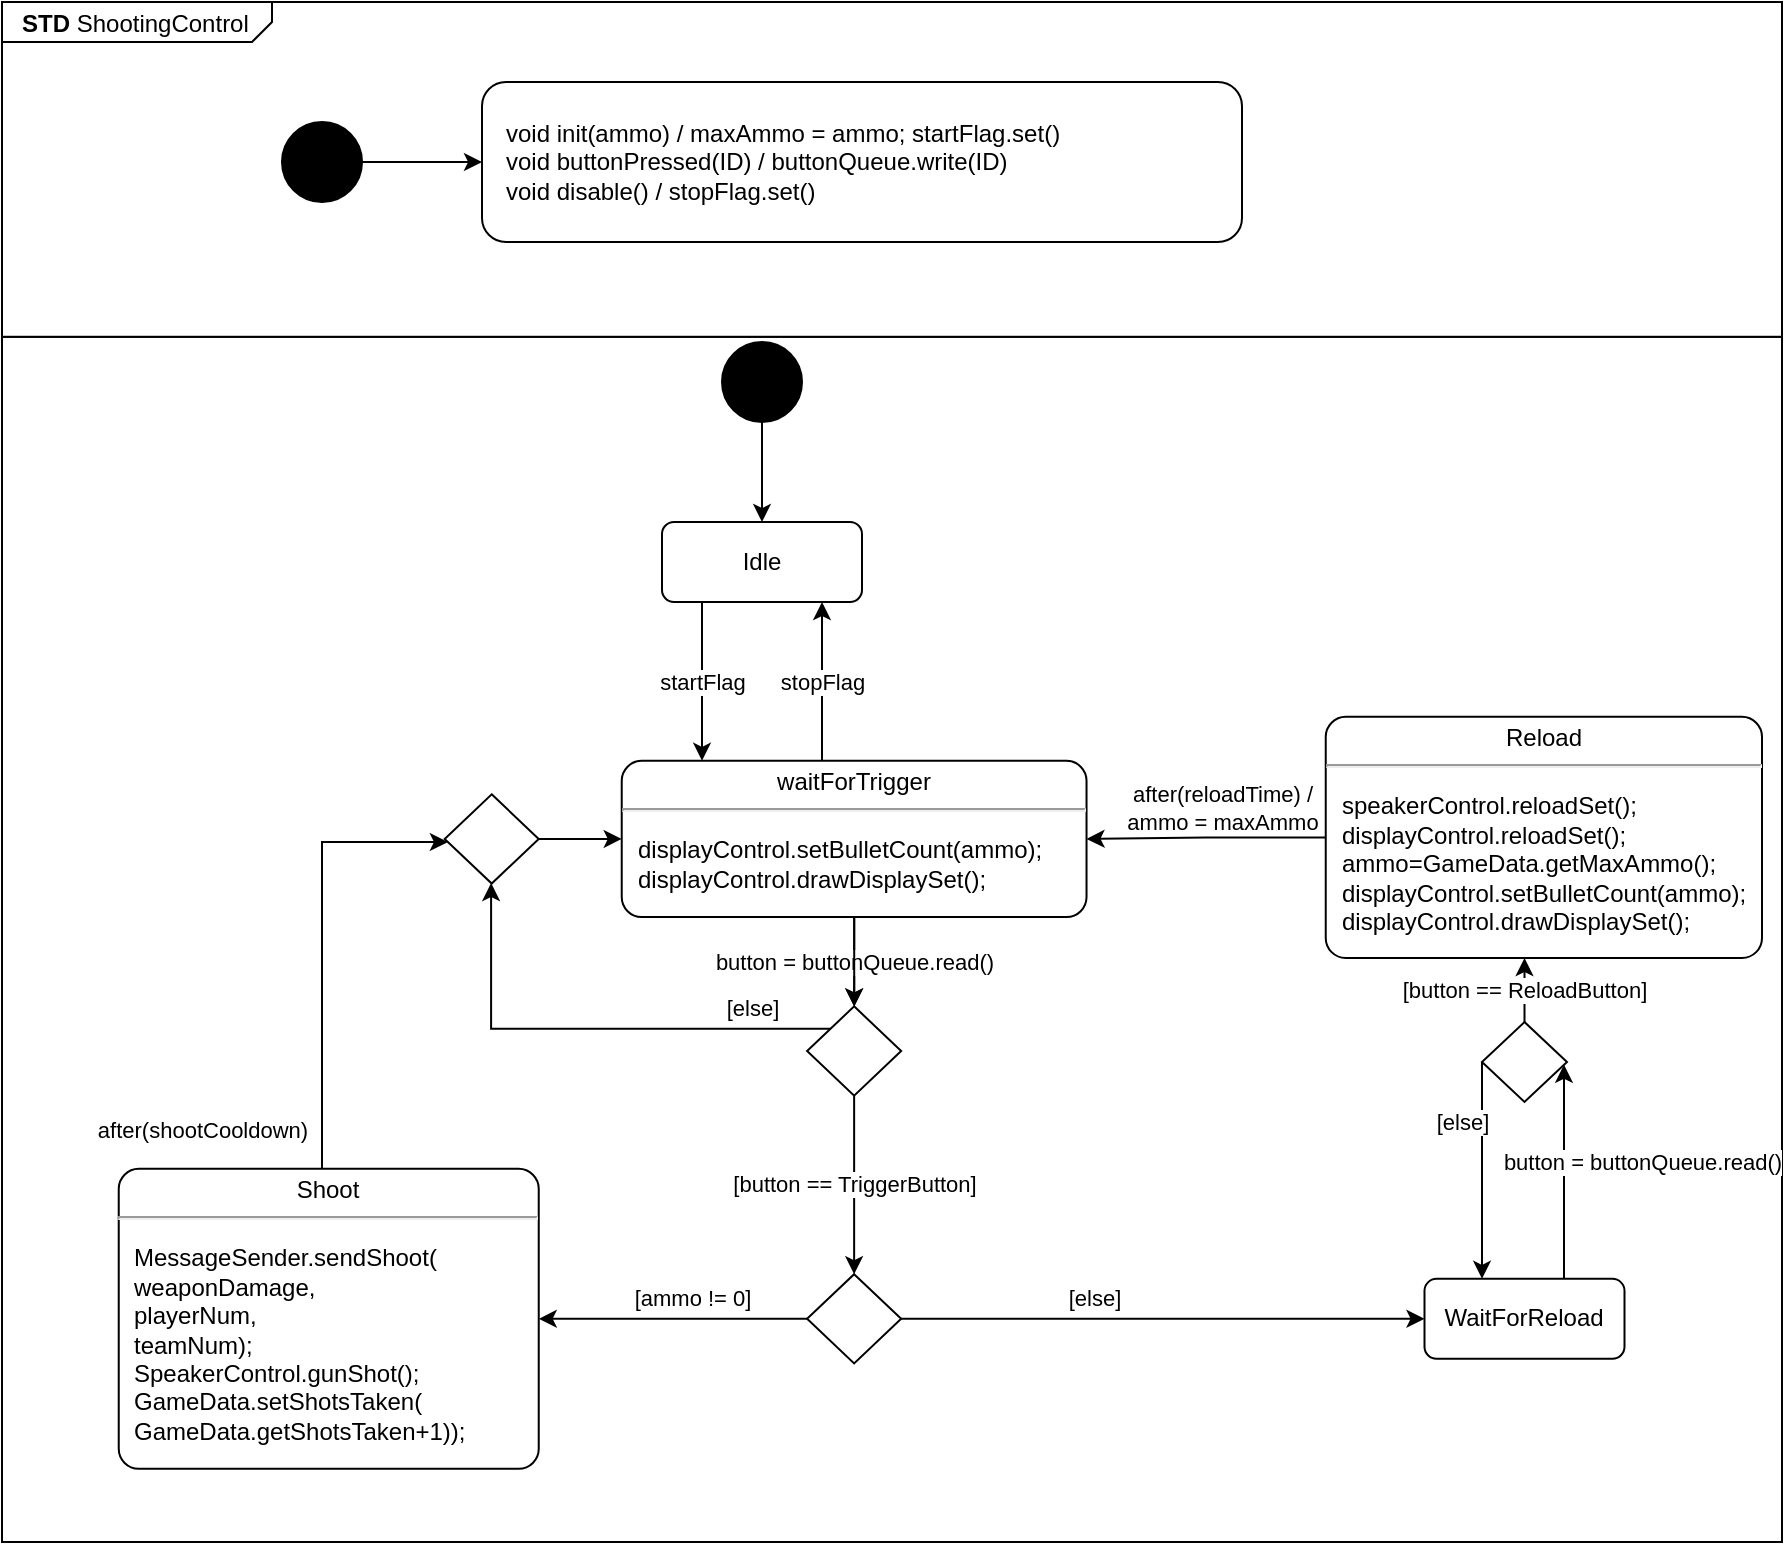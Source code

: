 <mxfile version="21.8.2" type="device">
  <diagram name="Page-1" id="wwqZZdquXVbn17gPfpIG">
    <mxGraphModel dx="650" dy="757" grid="1" gridSize="10" guides="1" tooltips="1" connect="1" arrows="1" fold="1" page="1" pageScale="1" pageWidth="1169" pageHeight="1654" math="0" shadow="0">
      <root>
        <mxCell id="0" />
        <mxCell id="1" parent="0" />
        <mxCell id="N9Q_AhcAN-xkWhXh_RpI-36" value="" style="group" parent="1" vertex="1" connectable="0">
          <mxGeometry x="90" y="80" width="890" height="770" as="geometry" />
        </mxCell>
        <mxCell id="N9Q_AhcAN-xkWhXh_RpI-35" value="" style="rounded=0;whiteSpace=wrap;html=1;" parent="N9Q_AhcAN-xkWhXh_RpI-36" vertex="1">
          <mxGeometry y="167.39" width="890" height="602.61" as="geometry" />
        </mxCell>
        <mxCell id="N9Q_AhcAN-xkWhXh_RpI-34" value="&lt;p style=&quot;margin:0px;margin-top:4px;margin-left:10px;text-align:left;&quot;&gt;&lt;b&gt;STD &lt;/b&gt;ShootingControl&lt;/p&gt;" style="html=1;shape=mxgraph.sysml.package;html=1;overflow=fill;whiteSpace=wrap;labelX=135.88;" parent="N9Q_AhcAN-xkWhXh_RpI-36" vertex="1">
          <mxGeometry width="890" height="167.39" as="geometry" />
        </mxCell>
        <mxCell id="Cnrj6VFgLzxZw03foUf_-1" value="&lt;p style=&quot;margin:0px;margin-top:4px;text-align:center;&quot;&gt;waitForTrigger&lt;/p&gt;&lt;hr&gt;&lt;p&gt;&lt;/p&gt;&lt;p style=&quot;margin:0px;margin-left:8px;text-align:left;&quot;&gt;displayControl.setBulletCount(ammo);&lt;/p&gt;&lt;p style=&quot;margin:0px;margin-left:8px;text-align:left;&quot;&gt;displayControl.drawDisplaySet();&lt;/p&gt;" style="shape=mxgraph.sysml.simpleState;html=1;overflow=fill;whiteSpace=wrap;align=center;" vertex="1" parent="N9Q_AhcAN-xkWhXh_RpI-36">
          <mxGeometry x="309.867" y="379.42" width="232.4" height="78.116" as="geometry" />
        </mxCell>
        <mxCell id="N9Q_AhcAN-xkWhXh_RpI-17" value="" style="rhombus;whiteSpace=wrap;html=1;" parent="N9Q_AhcAN-xkWhXh_RpI-36" vertex="1">
          <mxGeometry x="402.55" y="502.174" width="47.033" height="44.638" as="geometry" />
        </mxCell>
        <mxCell id="N9Q_AhcAN-xkWhXh_RpI-19" value="button = buttonQueue.read()" style="edgeStyle=orthogonalEdgeStyle;rounded=0;orthogonalLoop=1;jettySize=auto;html=1;" parent="N9Q_AhcAN-xkWhXh_RpI-36" source="Cnrj6VFgLzxZw03foUf_-1" target="N9Q_AhcAN-xkWhXh_RpI-17" edge="1">
          <mxGeometry relative="1" as="geometry">
            <mxPoint x="420.533" y="435.217" as="sourcePoint" />
          </mxGeometry>
        </mxCell>
        <mxCell id="Cnrj6VFgLzxZw03foUf_-2" value="" style="edgeStyle=orthogonalEdgeStyle;rounded=0;orthogonalLoop=1;jettySize=auto;html=1;" edge="1" parent="N9Q_AhcAN-xkWhXh_RpI-36" source="Cnrj6VFgLzxZw03foUf_-1" target="N9Q_AhcAN-xkWhXh_RpI-17">
          <mxGeometry relative="1" as="geometry" />
        </mxCell>
        <mxCell id="N9Q_AhcAN-xkWhXh_RpI-31" value="" style="rhombus;whiteSpace=wrap;html=1;" parent="N9Q_AhcAN-xkWhXh_RpI-36" vertex="1">
          <mxGeometry x="221.333" y="396.159" width="47.033" height="44.638" as="geometry" />
        </mxCell>
        <mxCell id="N9Q_AhcAN-xkWhXh_RpI-20" value="[else]" style="edgeStyle=orthogonalEdgeStyle;rounded=0;orthogonalLoop=1;jettySize=auto;html=1;" parent="N9Q_AhcAN-xkWhXh_RpI-36" source="N9Q_AhcAN-xkWhXh_RpI-17" target="N9Q_AhcAN-xkWhXh_RpI-31" edge="1">
          <mxGeometry x="-0.678" y="-10" relative="1" as="geometry">
            <Array as="points">
              <mxPoint x="244.573" y="513.333" />
            </Array>
            <mxPoint as="offset" />
          </mxGeometry>
        </mxCell>
        <mxCell id="N9Q_AhcAN-xkWhXh_RpI-32" style="edgeStyle=orthogonalEdgeStyle;rounded=0;orthogonalLoop=1;jettySize=auto;html=1;" parent="N9Q_AhcAN-xkWhXh_RpI-36" source="N9Q_AhcAN-xkWhXh_RpI-31" target="Cnrj6VFgLzxZw03foUf_-1" edge="1">
          <mxGeometry relative="1" as="geometry">
            <mxPoint x="365.2" y="412.899" as="targetPoint" />
          </mxGeometry>
        </mxCell>
        <mxCell id="N9Q_AhcAN-xkWhXh_RpI-33" value="&lt;p style=&quot;margin:0px;margin-top:4px;text-align:center;&quot;&gt;Reload&lt;/p&gt;&lt;hr&gt;&lt;p&gt;&lt;/p&gt;&lt;p style=&quot;margin:0px;margin-left:8px;text-align:left;&quot;&gt;speakerControl.reloadSet();&lt;/p&gt;&lt;p style=&quot;margin:0px;margin-left:8px;text-align:left;&quot;&gt;displayControl.reloadSet();&lt;/p&gt;&lt;p style=&quot;margin:0px;margin-left:8px;text-align:left;&quot;&gt;ammo=GameData.getMaxAmmo();&lt;/p&gt;&lt;p style=&quot;margin:0px;margin-left:8px;text-align:left;&quot;&gt;displayControl.setBulletCount(ammo);&lt;/p&gt;&lt;p style=&quot;margin:0px;margin-left:8px;text-align:left;&quot;&gt;displayControl.drawDisplaySet();&lt;/p&gt;" style="shape=mxgraph.sysml.simpleState;html=1;overflow=fill;whiteSpace=wrap;align=center;" parent="N9Q_AhcAN-xkWhXh_RpI-36" vertex="1">
          <mxGeometry x="661.87" y="357.42" width="218.13" height="120.58" as="geometry" />
        </mxCell>
        <mxCell id="N9Q_AhcAN-xkWhXh_RpI-21" value="after(reloadTime) / &lt;br&gt;ammo = maxAmmo" style="edgeStyle=orthogonalEdgeStyle;rounded=0;orthogonalLoop=1;jettySize=auto;html=1;" parent="N9Q_AhcAN-xkWhXh_RpI-36" source="N9Q_AhcAN-xkWhXh_RpI-33" target="Cnrj6VFgLzxZw03foUf_-1" edge="1">
          <mxGeometry x="-0.14" y="-15" relative="1" as="geometry">
            <mxPoint x="628.587" y="418.478" as="sourcePoint" />
            <Array as="points" />
            <mxPoint as="offset" />
            <mxPoint x="502.427" y="418.478" as="targetPoint" />
          </mxGeometry>
        </mxCell>
        <mxCell id="N9Q_AhcAN-xkWhXh_RpI-11" value="" style="rhombus;whiteSpace=wrap;html=1;" parent="N9Q_AhcAN-xkWhXh_RpI-36" vertex="1">
          <mxGeometry x="402.55" y="636.087" width="47.033" height="44.638" as="geometry" />
        </mxCell>
        <mxCell id="N9Q_AhcAN-xkWhXh_RpI-18" value="[button == TriggerButton]" style="edgeStyle=orthogonalEdgeStyle;rounded=0;orthogonalLoop=1;jettySize=auto;html=1;" parent="N9Q_AhcAN-xkWhXh_RpI-36" source="N9Q_AhcAN-xkWhXh_RpI-17" target="N9Q_AhcAN-xkWhXh_RpI-11" edge="1">
          <mxGeometry relative="1" as="geometry">
            <mxPoint x="420.533" y="569.13" as="sourcePoint" />
          </mxGeometry>
        </mxCell>
        <mxCell id="N9Q_AhcAN-xkWhXh_RpI-22" value="WaitForReload" style="shape=rect;rounded=1;html=1;whiteSpace=wrap;align=center;" parent="N9Q_AhcAN-xkWhXh_RpI-36" vertex="1">
          <mxGeometry x="711.25" y="638.41" width="100" height="40" as="geometry" />
        </mxCell>
        <mxCell id="N9Q_AhcAN-xkWhXh_RpI-16" value="[else]" style="edgeStyle=orthogonalEdgeStyle;rounded=0;orthogonalLoop=1;jettySize=auto;html=1;" parent="N9Q_AhcAN-xkWhXh_RpI-36" source="N9Q_AhcAN-xkWhXh_RpI-11" target="N9Q_AhcAN-xkWhXh_RpI-22" edge="1">
          <mxGeometry x="-0.263" y="10" relative="1" as="geometry">
            <mxPoint as="offset" />
          </mxGeometry>
        </mxCell>
        <mxCell id="N9Q_AhcAN-xkWhXh_RpI-24" value="" style="rhombus;whiteSpace=wrap;html=1;" parent="N9Q_AhcAN-xkWhXh_RpI-36" vertex="1">
          <mxGeometry x="740" y="510" width="42.5" height="40" as="geometry" />
        </mxCell>
        <mxCell id="N9Q_AhcAN-xkWhXh_RpI-25" value="[button == ReloadButton]" style="edgeStyle=orthogonalEdgeStyle;rounded=0;orthogonalLoop=1;jettySize=auto;html=1;" parent="N9Q_AhcAN-xkWhXh_RpI-36" source="N9Q_AhcAN-xkWhXh_RpI-24" target="N9Q_AhcAN-xkWhXh_RpI-33" edge="1">
          <mxGeometry relative="1" as="geometry">
            <mxPoint x="645" y="390" as="targetPoint" />
            <Array as="points">
              <mxPoint x="770" y="522" />
              <mxPoint x="770" y="522" />
            </Array>
          </mxGeometry>
        </mxCell>
        <mxCell id="N9Q_AhcAN-xkWhXh_RpI-27" value="button = buttonQueue.read()" style="edgeStyle=orthogonalEdgeStyle;rounded=0;orthogonalLoop=1;jettySize=auto;html=1;" parent="N9Q_AhcAN-xkWhXh_RpI-36" source="N9Q_AhcAN-xkWhXh_RpI-22" target="N9Q_AhcAN-xkWhXh_RpI-24" edge="1">
          <mxGeometry x="0.092" y="-39" relative="1" as="geometry">
            <mxPoint as="offset" />
            <Array as="points">
              <mxPoint x="781" y="610" />
              <mxPoint x="781" y="610" />
            </Array>
          </mxGeometry>
        </mxCell>
        <mxCell id="N9Q_AhcAN-xkWhXh_RpI-26" value="[else]" style="edgeStyle=orthogonalEdgeStyle;rounded=0;orthogonalLoop=1;jettySize=auto;html=1;" parent="N9Q_AhcAN-xkWhXh_RpI-36" source="N9Q_AhcAN-xkWhXh_RpI-24" target="N9Q_AhcAN-xkWhXh_RpI-22" edge="1">
          <mxGeometry x="-0.447" y="-10" relative="1" as="geometry">
            <Array as="points">
              <mxPoint x="740" y="560" />
              <mxPoint x="740" y="560" />
            </Array>
            <mxPoint as="offset" />
          </mxGeometry>
        </mxCell>
        <mxCell id="N9Q_AhcAN-xkWhXh_RpI-13" value="&lt;p style=&quot;margin:0px;margin-top:4px;text-align:center;&quot;&gt;Shoot&lt;/p&gt;&lt;hr&gt;&lt;p&gt;&lt;/p&gt;&lt;p style=&quot;margin:0px;margin-left:8px;text-align:left;&quot;&gt;MessageSender.sendShoot(&lt;/p&gt;&lt;p style=&quot;margin:0px;margin-left:8px;text-align:left;&quot;&gt;weaponDamage,&lt;/p&gt;&lt;p style=&quot;margin:0px;margin-left:8px;text-align:left;&quot;&gt;&lt;span style=&quot;background-color: initial;&quot;&gt;playerNum,&lt;/span&gt;&lt;/p&gt;&lt;p style=&quot;margin:0px;margin-left:8px;text-align:left;&quot;&gt;&lt;span style=&quot;background-color: initial;&quot;&gt;teamNum);&lt;/span&gt;&lt;/p&gt;&lt;p style=&quot;margin:0px;margin-left:8px;text-align:left;&quot;&gt;&lt;span style=&quot;background-color: initial;&quot;&gt;SpeakerControl.gunShot();&lt;/span&gt;&lt;/p&gt;&lt;p style=&quot;margin:0px;margin-left:8px;text-align:left;&quot;&gt;GameData.setShotsTaken(&lt;/p&gt;&lt;p style=&quot;margin:0px;margin-left:8px;text-align:left;&quot;&gt;GameData.getShotsTaken+1));&lt;/p&gt;" style="shape=mxgraph.sysml.simpleState;html=1;overflow=fill;whiteSpace=wrap;align=center;" parent="N9Q_AhcAN-xkWhXh_RpI-36" vertex="1">
          <mxGeometry x="58.37" y="583.41" width="210" height="150" as="geometry" />
        </mxCell>
        <mxCell id="N9Q_AhcAN-xkWhXh_RpI-14" value="[ammo != 0]" style="edgeStyle=orthogonalEdgeStyle;rounded=0;orthogonalLoop=1;jettySize=auto;html=1;" parent="N9Q_AhcAN-xkWhXh_RpI-36" source="N9Q_AhcAN-xkWhXh_RpI-11" target="N9Q_AhcAN-xkWhXh_RpI-13" edge="1">
          <mxGeometry x="-0.143" y="-10" relative="1" as="geometry">
            <mxPoint as="offset" />
          </mxGeometry>
        </mxCell>
        <mxCell id="N9Q_AhcAN-xkWhXh_RpI-30" value="after(shootCooldown)" style="edgeStyle=orthogonalEdgeStyle;rounded=0;orthogonalLoop=1;jettySize=auto;html=1;" parent="N9Q_AhcAN-xkWhXh_RpI-36" source="N9Q_AhcAN-xkWhXh_RpI-13" target="N9Q_AhcAN-xkWhXh_RpI-31" edge="1">
          <mxGeometry x="-0.829" y="60" relative="1" as="geometry">
            <Array as="points">
              <mxPoint x="160" y="420" />
            </Array>
            <mxPoint as="offset" />
          </mxGeometry>
        </mxCell>
        <mxCell id="N9Q_AhcAN-xkWhXh_RpI-3" style="edgeStyle=orthogonalEdgeStyle;rounded=0;orthogonalLoop=1;jettySize=auto;html=1;" parent="1" source="N9Q_AhcAN-xkWhXh_RpI-1" target="N9Q_AhcAN-xkWhXh_RpI-2" edge="1">
          <mxGeometry relative="1" as="geometry" />
        </mxCell>
        <mxCell id="N9Q_AhcAN-xkWhXh_RpI-1" value="" style="shape=ellipse;html=1;fillColor=strokeColor;fontSize=18;fontColor=#ffffff;" parent="1" vertex="1">
          <mxGeometry x="230" y="140" width="40" height="40" as="geometry" />
        </mxCell>
        <mxCell id="N9Q_AhcAN-xkWhXh_RpI-2" value="void init(ammo) / maxAmmo = ammo; startFlag.set()&lt;br&gt;void buttonPressed(ID) / buttonQueue.write(ID)&lt;br&gt;void disable() / stopFlag.set()" style="shape=rect;rounded=1;html=1;whiteSpace=wrap;align=left;spacingLeft=10;" parent="1" vertex="1">
          <mxGeometry x="330" y="120" width="380" height="80" as="geometry" />
        </mxCell>
        <mxCell id="N9Q_AhcAN-xkWhXh_RpI-6" style="edgeStyle=orthogonalEdgeStyle;rounded=0;orthogonalLoop=1;jettySize=auto;html=1;" parent="1" source="N9Q_AhcAN-xkWhXh_RpI-4" target="N9Q_AhcAN-xkWhXh_RpI-5" edge="1">
          <mxGeometry relative="1" as="geometry" />
        </mxCell>
        <mxCell id="N9Q_AhcAN-xkWhXh_RpI-4" value="" style="shape=ellipse;html=1;fillColor=strokeColor;fontSize=18;fontColor=#ffffff;" parent="1" vertex="1">
          <mxGeometry x="450" y="250" width="40" height="40" as="geometry" />
        </mxCell>
        <mxCell id="N9Q_AhcAN-xkWhXh_RpI-9" value="startFlag" style="edgeStyle=orthogonalEdgeStyle;rounded=0;orthogonalLoop=1;jettySize=auto;html=1;" parent="1" source="N9Q_AhcAN-xkWhXh_RpI-5" target="Cnrj6VFgLzxZw03foUf_-1" edge="1">
          <mxGeometry relative="1" as="geometry">
            <Array as="points">
              <mxPoint x="440" y="400" />
              <mxPoint x="440" y="400" />
            </Array>
            <mxPoint x="500" y="430" as="targetPoint" />
          </mxGeometry>
        </mxCell>
        <mxCell id="N9Q_AhcAN-xkWhXh_RpI-5" value="Idle" style="shape=rect;rounded=1;html=1;whiteSpace=wrap;align=center;" parent="1" vertex="1">
          <mxGeometry x="420" y="340" width="100" height="40" as="geometry" />
        </mxCell>
        <mxCell id="N9Q_AhcAN-xkWhXh_RpI-37" value="stopFlag" style="edgeStyle=orthogonalEdgeStyle;rounded=0;orthogonalLoop=1;jettySize=auto;html=1;" parent="1" source="Cnrj6VFgLzxZw03foUf_-1" target="N9Q_AhcAN-xkWhXh_RpI-5" edge="1">
          <mxGeometry relative="1" as="geometry">
            <Array as="points">
              <mxPoint x="500" y="400" />
              <mxPoint x="500" y="400" />
            </Array>
            <mxPoint x="440" y="430" as="sourcePoint" />
          </mxGeometry>
        </mxCell>
      </root>
    </mxGraphModel>
  </diagram>
</mxfile>
